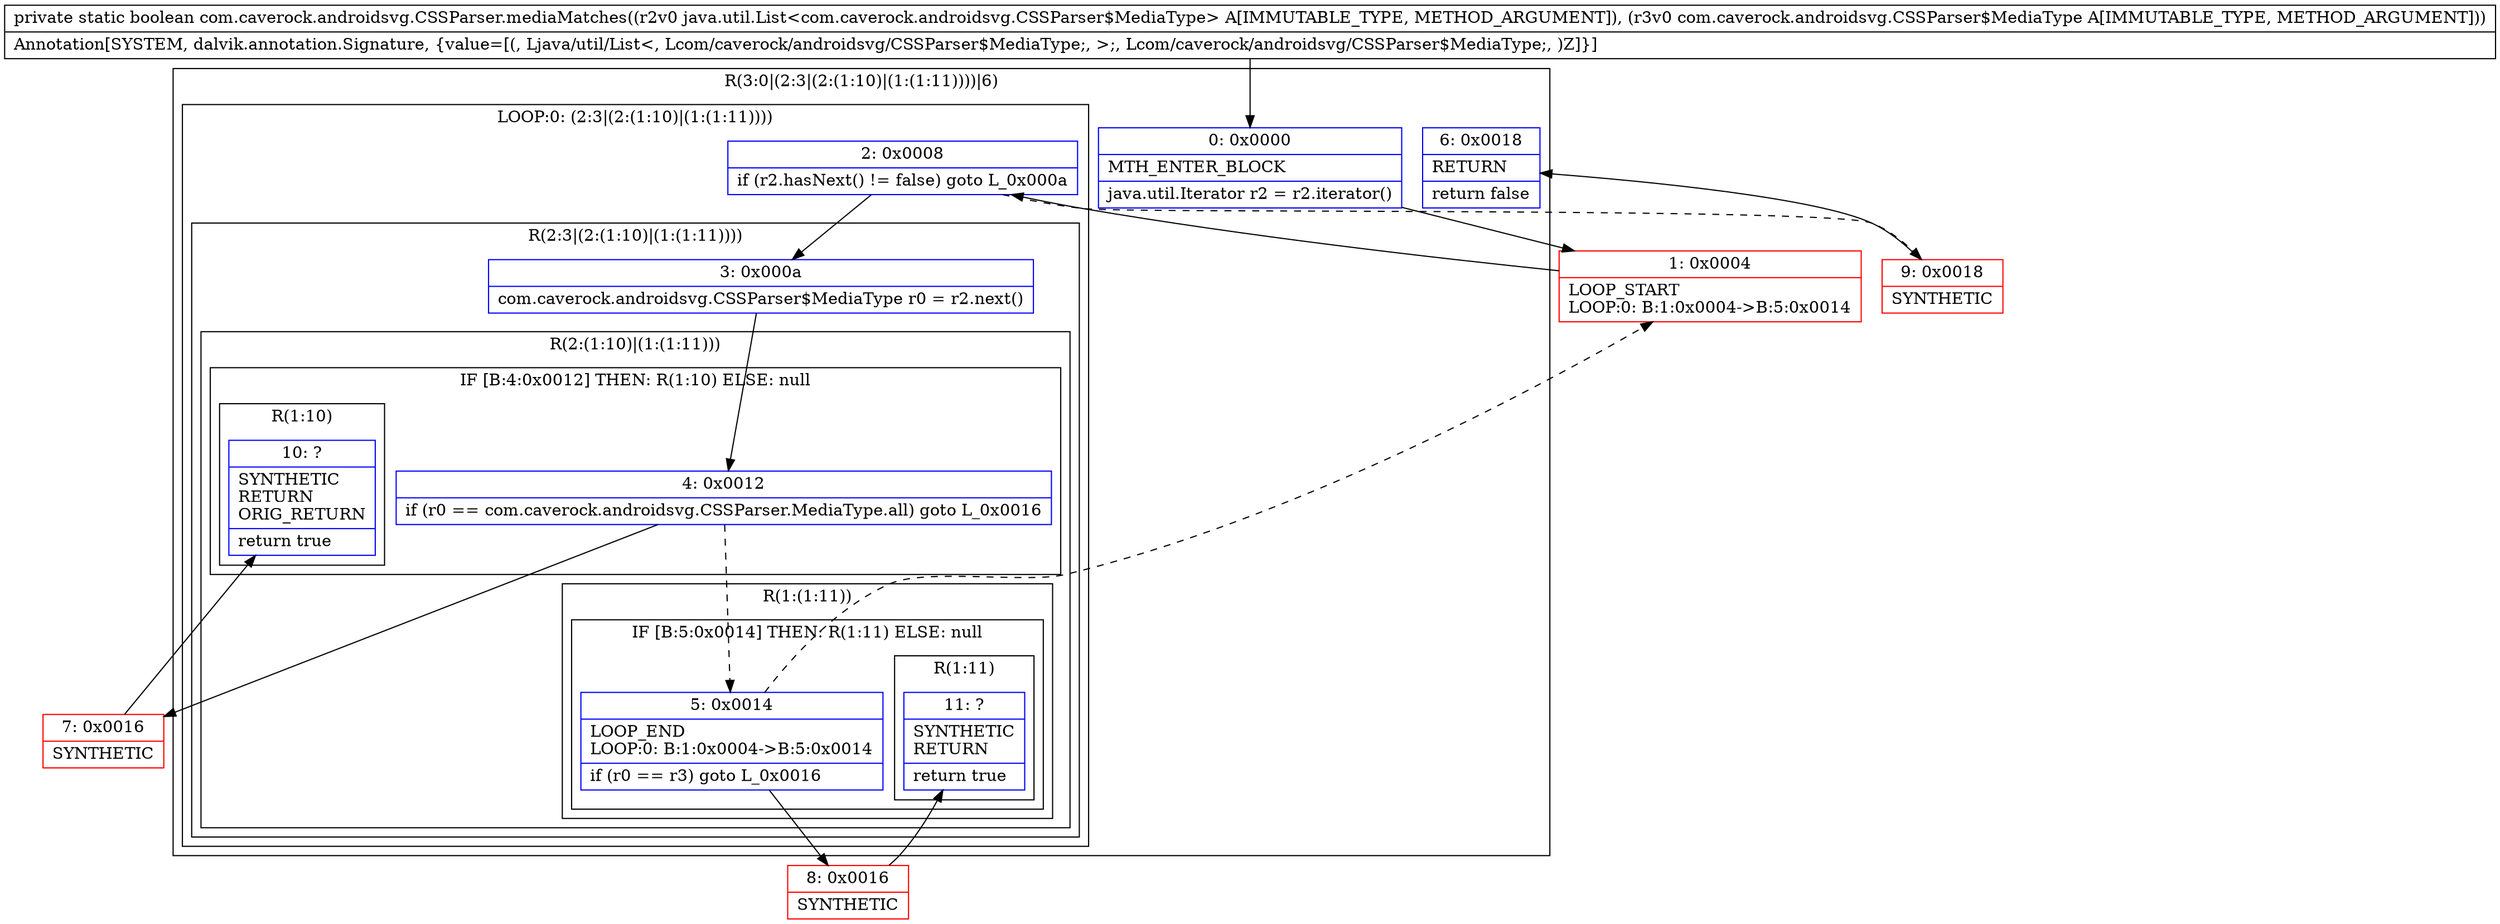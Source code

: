 digraph "CFG forcom.caverock.androidsvg.CSSParser.mediaMatches(Ljava\/util\/List;Lcom\/caverock\/androidsvg\/CSSParser$MediaType;)Z" {
subgraph cluster_Region_1064550998 {
label = "R(3:0|(2:3|(2:(1:10)|(1:(1:11))))|6)";
node [shape=record,color=blue];
Node_0 [shape=record,label="{0\:\ 0x0000|MTH_ENTER_BLOCK\l|java.util.Iterator r2 = r2.iterator()\l}"];
subgraph cluster_LoopRegion_52712940 {
label = "LOOP:0: (2:3|(2:(1:10)|(1:(1:11))))";
node [shape=record,color=blue];
Node_2 [shape=record,label="{2\:\ 0x0008|if (r2.hasNext() != false) goto L_0x000a\l}"];
subgraph cluster_Region_2081956445 {
label = "R(2:3|(2:(1:10)|(1:(1:11))))";
node [shape=record,color=blue];
Node_3 [shape=record,label="{3\:\ 0x000a|com.caverock.androidsvg.CSSParser$MediaType r0 = r2.next()\l}"];
subgraph cluster_Region_663871811 {
label = "R(2:(1:10)|(1:(1:11)))";
node [shape=record,color=blue];
subgraph cluster_IfRegion_114423445 {
label = "IF [B:4:0x0012] THEN: R(1:10) ELSE: null";
node [shape=record,color=blue];
Node_4 [shape=record,label="{4\:\ 0x0012|if (r0 == com.caverock.androidsvg.CSSParser.MediaType.all) goto L_0x0016\l}"];
subgraph cluster_Region_662390934 {
label = "R(1:10)";
node [shape=record,color=blue];
Node_10 [shape=record,label="{10\:\ ?|SYNTHETIC\lRETURN\lORIG_RETURN\l|return true\l}"];
}
}
subgraph cluster_Region_449613038 {
label = "R(1:(1:11))";
node [shape=record,color=blue];
subgraph cluster_IfRegion_855637261 {
label = "IF [B:5:0x0014] THEN: R(1:11) ELSE: null";
node [shape=record,color=blue];
Node_5 [shape=record,label="{5\:\ 0x0014|LOOP_END\lLOOP:0: B:1:0x0004\-\>B:5:0x0014\l|if (r0 == r3) goto L_0x0016\l}"];
subgraph cluster_Region_991150233 {
label = "R(1:11)";
node [shape=record,color=blue];
Node_11 [shape=record,label="{11\:\ ?|SYNTHETIC\lRETURN\l|return true\l}"];
}
}
}
}
}
}
Node_6 [shape=record,label="{6\:\ 0x0018|RETURN\l|return false\l}"];
}
Node_1 [shape=record,color=red,label="{1\:\ 0x0004|LOOP_START\lLOOP:0: B:1:0x0004\-\>B:5:0x0014\l}"];
Node_7 [shape=record,color=red,label="{7\:\ 0x0016|SYNTHETIC\l}"];
Node_8 [shape=record,color=red,label="{8\:\ 0x0016|SYNTHETIC\l}"];
Node_9 [shape=record,color=red,label="{9\:\ 0x0018|SYNTHETIC\l}"];
MethodNode[shape=record,label="{private static boolean com.caverock.androidsvg.CSSParser.mediaMatches((r2v0 java.util.List\<com.caverock.androidsvg.CSSParser$MediaType\> A[IMMUTABLE_TYPE, METHOD_ARGUMENT]), (r3v0 com.caverock.androidsvg.CSSParser$MediaType A[IMMUTABLE_TYPE, METHOD_ARGUMENT]))  | Annotation[SYSTEM, dalvik.annotation.Signature, \{value=[(, Ljava\/util\/List\<, Lcom\/caverock\/androidsvg\/CSSParser$MediaType;, \>;, Lcom\/caverock\/androidsvg\/CSSParser$MediaType;, )Z]\}]\l}"];
MethodNode -> Node_0;
Node_0 -> Node_1;
Node_2 -> Node_3;
Node_2 -> Node_9[style=dashed];
Node_3 -> Node_4;
Node_4 -> Node_5[style=dashed];
Node_4 -> Node_7;
Node_5 -> Node_1[style=dashed];
Node_5 -> Node_8;
Node_1 -> Node_2;
Node_7 -> Node_10;
Node_8 -> Node_11;
Node_9 -> Node_6;
}

